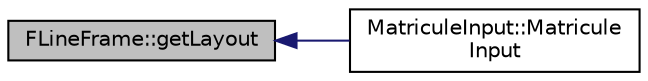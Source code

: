 digraph "FLineFrame::getLayout"
{
 // INTERACTIVE_SVG=YES
  edge [fontname="Helvetica",fontsize="10",labelfontname="Helvetica",labelfontsize="10"];
  node [fontname="Helvetica",fontsize="10",shape=record];
  rankdir="LR";
  Node11 [label="FLineFrame::getLayout",height=0.2,width=0.4,color="black", fillcolor="grey75", style="filled", fontcolor="black"];
  Node11 -> Node12 [dir="back",color="midnightblue",fontsize="10",style="solid",fontname="Helvetica"];
  Node12 [label="MatriculeInput::Matricule\lInput",height=0.2,width=0.4,color="black", fillcolor="white", style="filled",URL="$class_matricule_input.html#a4f670aeeae85155afbe9011c741791be",tooltip="Constructeur de la classe MatriculeInput. "];
}

